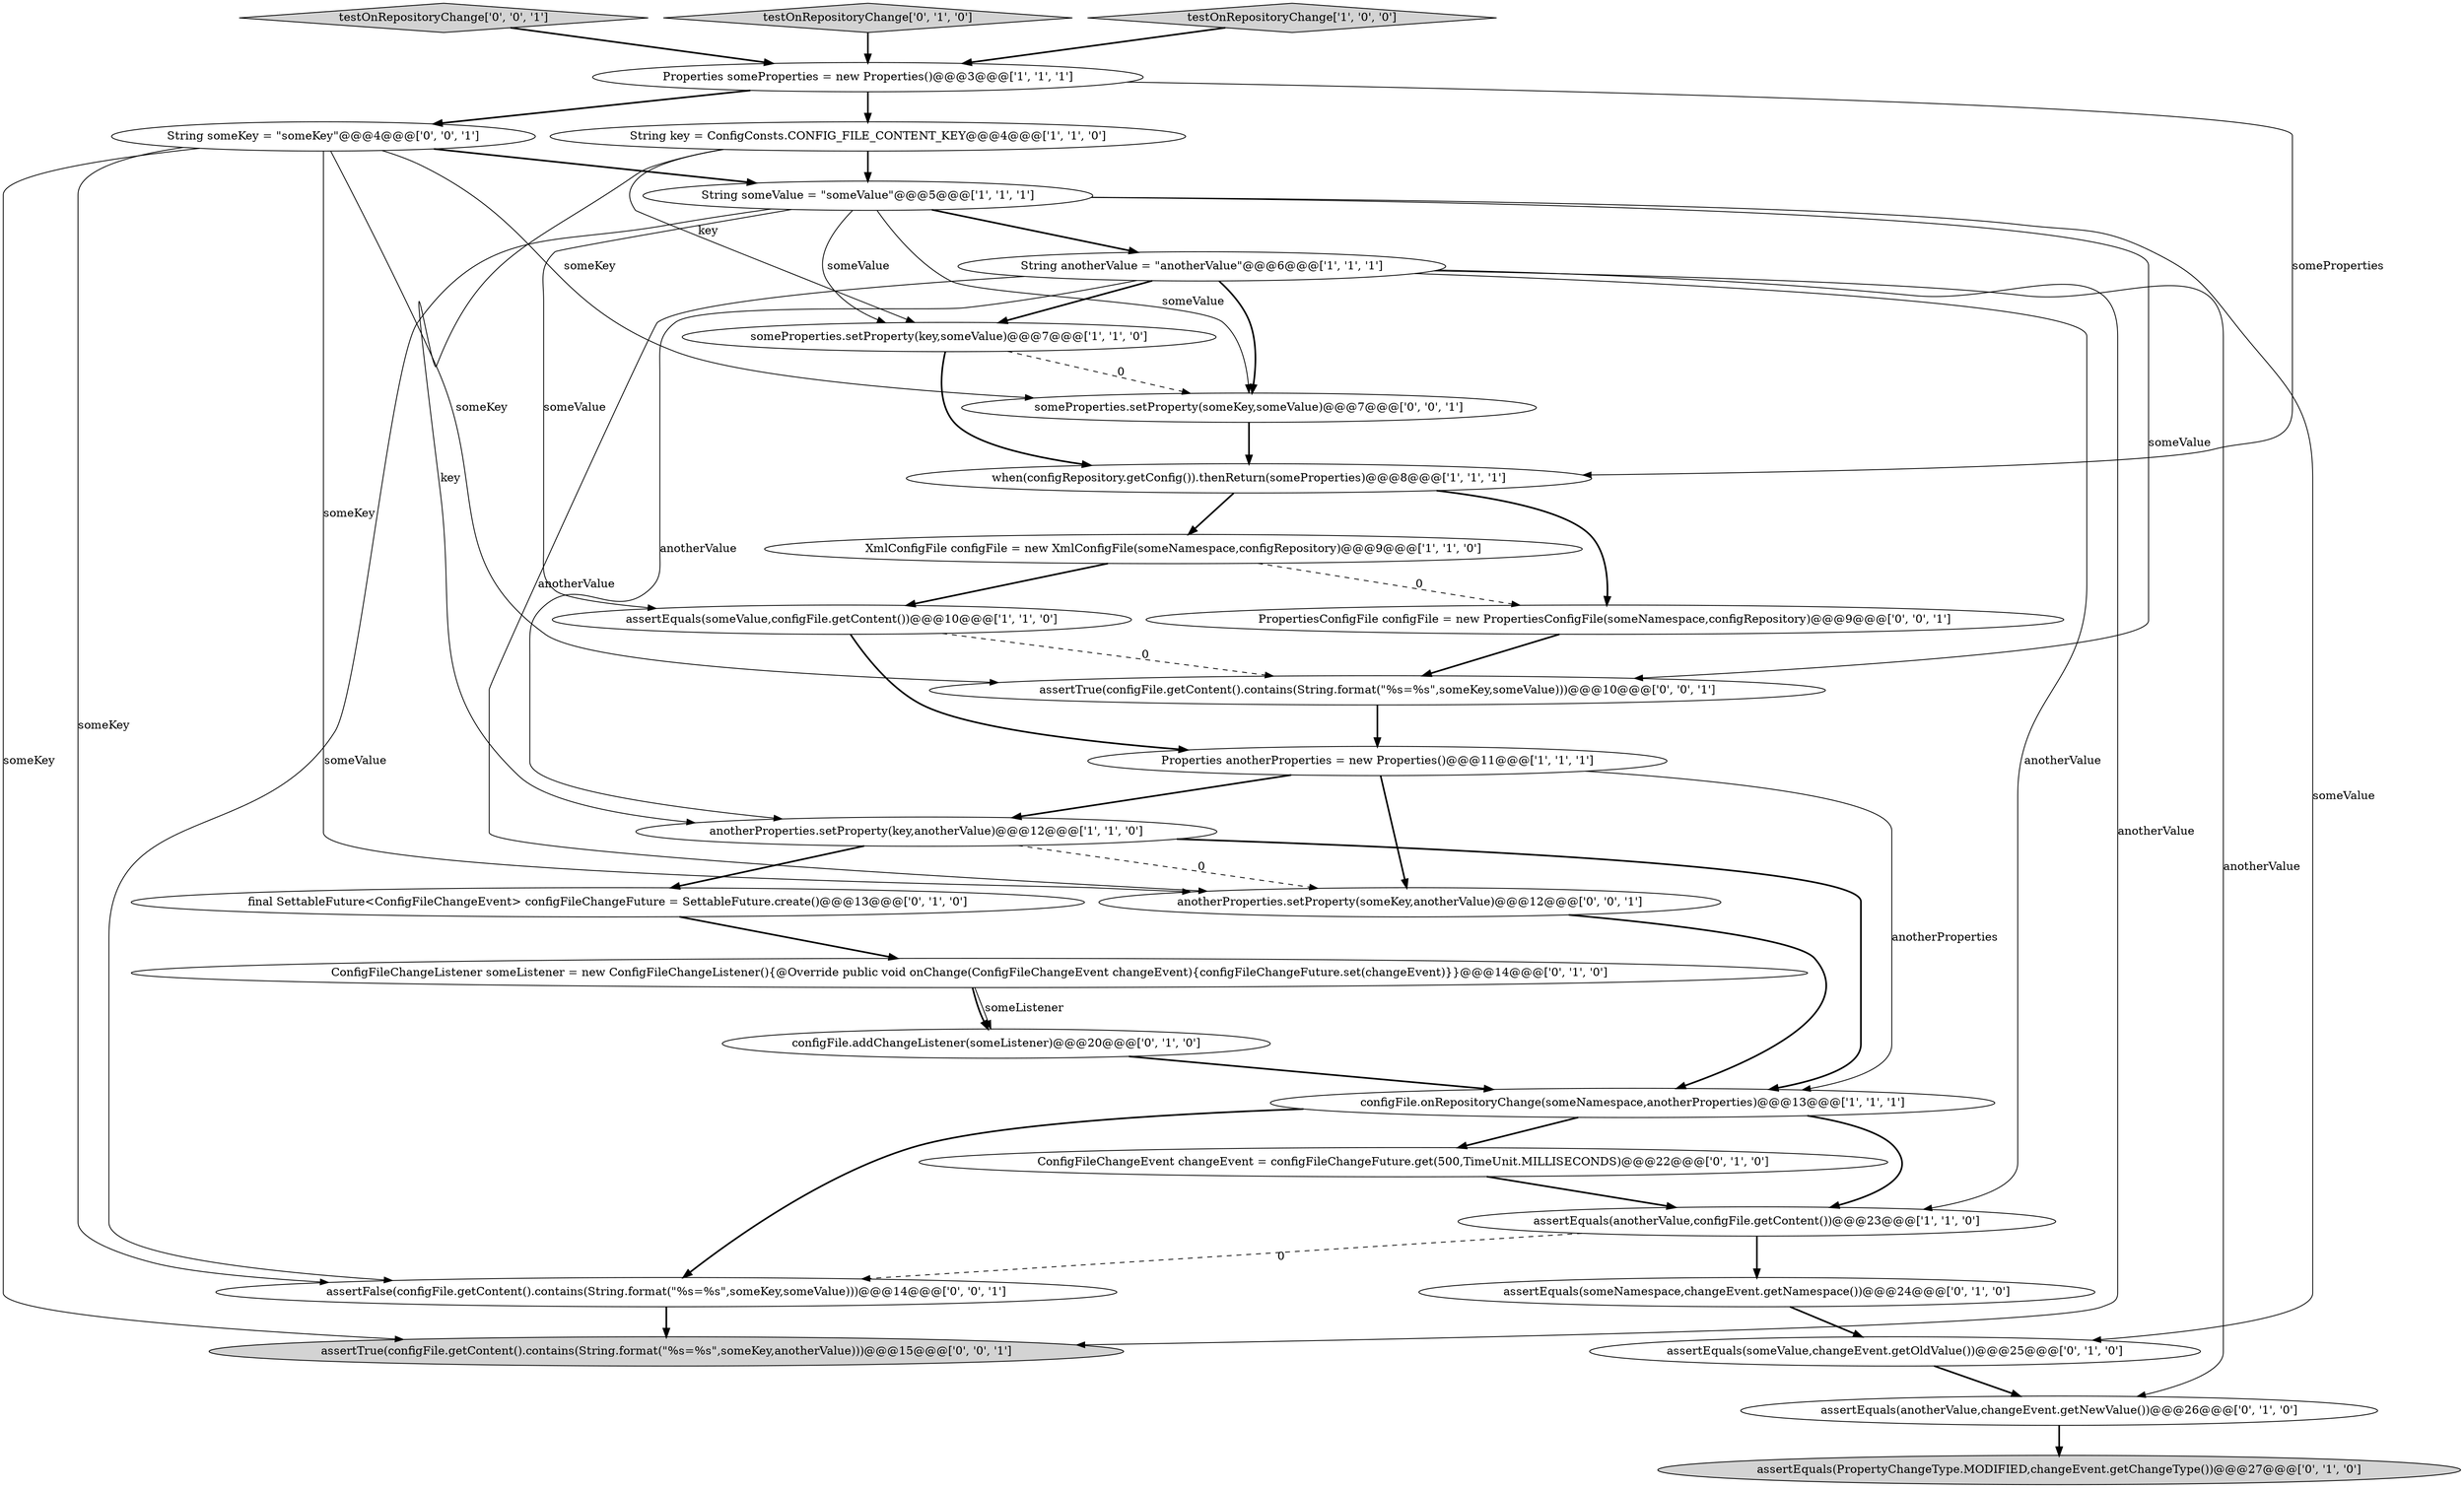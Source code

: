 digraph {
2 [style = filled, label = "String key = ConfigConsts.CONFIG_FILE_CONTENT_KEY@@@4@@@['1', '1', '0']", fillcolor = white, shape = ellipse image = "AAA0AAABBB1BBB"];
25 [style = filled, label = "String someKey = \"someKey\"@@@4@@@['0', '0', '1']", fillcolor = white, shape = ellipse image = "AAA0AAABBB3BBB"];
4 [style = filled, label = "assertEquals(someValue,configFile.getContent())@@@10@@@['1', '1', '0']", fillcolor = white, shape = ellipse image = "AAA0AAABBB1BBB"];
23 [style = filled, label = "assertTrue(configFile.getContent().contains(String.format(\"%s=%s\",someKey,anotherValue)))@@@15@@@['0', '0', '1']", fillcolor = lightgray, shape = ellipse image = "AAA0AAABBB3BBB"];
19 [style = filled, label = "configFile.addChangeListener(someListener)@@@20@@@['0', '1', '0']", fillcolor = white, shape = ellipse image = "AAA1AAABBB2BBB"];
17 [style = filled, label = "ConfigFileChangeListener someListener = new ConfigFileChangeListener(){@Override public void onChange(ConfigFileChangeEvent changeEvent){configFileChangeFuture.set(changeEvent)}}@@@14@@@['0', '1', '0']", fillcolor = white, shape = ellipse image = "AAA1AAABBB2BBB"];
29 [style = filled, label = "anotherProperties.setProperty(someKey,anotherValue)@@@12@@@['0', '0', '1']", fillcolor = white, shape = ellipse image = "AAA0AAABBB3BBB"];
24 [style = filled, label = "assertTrue(configFile.getContent().contains(String.format(\"%s=%s\",someKey,someValue)))@@@10@@@['0', '0', '1']", fillcolor = white, shape = ellipse image = "AAA0AAABBB3BBB"];
5 [style = filled, label = "String anotherValue = \"anotherValue\"@@@6@@@['1', '1', '1']", fillcolor = white, shape = ellipse image = "AAA0AAABBB1BBB"];
22 [style = filled, label = "testOnRepositoryChange['0', '0', '1']", fillcolor = lightgray, shape = diamond image = "AAA0AAABBB3BBB"];
26 [style = filled, label = "PropertiesConfigFile configFile = new PropertiesConfigFile(someNamespace,configRepository)@@@9@@@['0', '0', '1']", fillcolor = white, shape = ellipse image = "AAA0AAABBB3BBB"];
14 [style = filled, label = "assertEquals(PropertyChangeType.MODIFIED,changeEvent.getChangeType())@@@27@@@['0', '1', '0']", fillcolor = lightgray, shape = ellipse image = "AAA1AAABBB2BBB"];
10 [style = filled, label = "XmlConfigFile configFile = new XmlConfigFile(someNamespace,configRepository)@@@9@@@['1', '1', '0']", fillcolor = white, shape = ellipse image = "AAA0AAABBB1BBB"];
3 [style = filled, label = "Properties anotherProperties = new Properties()@@@11@@@['1', '1', '1']", fillcolor = white, shape = ellipse image = "AAA0AAABBB1BBB"];
7 [style = filled, label = "Properties someProperties = new Properties()@@@3@@@['1', '1', '1']", fillcolor = white, shape = ellipse image = "AAA0AAABBB1BBB"];
15 [style = filled, label = "ConfigFileChangeEvent changeEvent = configFileChangeFuture.get(500,TimeUnit.MILLISECONDS)@@@22@@@['0', '1', '0']", fillcolor = white, shape = ellipse image = "AAA1AAABBB2BBB"];
9 [style = filled, label = "assertEquals(anotherValue,configFile.getContent())@@@23@@@['1', '1', '0']", fillcolor = white, shape = ellipse image = "AAA0AAABBB1BBB"];
21 [style = filled, label = "assertEquals(someNamespace,changeEvent.getNamespace())@@@24@@@['0', '1', '0']", fillcolor = white, shape = ellipse image = "AAA1AAABBB2BBB"];
16 [style = filled, label = "testOnRepositoryChange['0', '1', '0']", fillcolor = lightgray, shape = diamond image = "AAA0AAABBB2BBB"];
20 [style = filled, label = "final SettableFuture<ConfigFileChangeEvent> configFileChangeFuture = SettableFuture.create()@@@13@@@['0', '1', '0']", fillcolor = white, shape = ellipse image = "AAA1AAABBB2BBB"];
12 [style = filled, label = "when(configRepository.getConfig()).thenReturn(someProperties)@@@8@@@['1', '1', '1']", fillcolor = white, shape = ellipse image = "AAA0AAABBB1BBB"];
1 [style = filled, label = "someProperties.setProperty(key,someValue)@@@7@@@['1', '1', '0']", fillcolor = white, shape = ellipse image = "AAA0AAABBB1BBB"];
0 [style = filled, label = "anotherProperties.setProperty(key,anotherValue)@@@12@@@['1', '1', '0']", fillcolor = white, shape = ellipse image = "AAA0AAABBB1BBB"];
27 [style = filled, label = "someProperties.setProperty(someKey,someValue)@@@7@@@['0', '0', '1']", fillcolor = white, shape = ellipse image = "AAA0AAABBB3BBB"];
13 [style = filled, label = "assertEquals(anotherValue,changeEvent.getNewValue())@@@26@@@['0', '1', '0']", fillcolor = white, shape = ellipse image = "AAA1AAABBB2BBB"];
6 [style = filled, label = "testOnRepositoryChange['1', '0', '0']", fillcolor = lightgray, shape = diamond image = "AAA0AAABBB1BBB"];
11 [style = filled, label = "configFile.onRepositoryChange(someNamespace,anotherProperties)@@@13@@@['1', '1', '1']", fillcolor = white, shape = ellipse image = "AAA0AAABBB1BBB"];
18 [style = filled, label = "assertEquals(someValue,changeEvent.getOldValue())@@@25@@@['0', '1', '0']", fillcolor = white, shape = ellipse image = "AAA1AAABBB2BBB"];
28 [style = filled, label = "assertFalse(configFile.getContent().contains(String.format(\"%s=%s\",someKey,someValue)))@@@14@@@['0', '0', '1']", fillcolor = white, shape = ellipse image = "AAA0AAABBB3BBB"];
8 [style = filled, label = "String someValue = \"someValue\"@@@5@@@['1', '1', '1']", fillcolor = white, shape = ellipse image = "AAA0AAABBB1BBB"];
3->29 [style = bold, label=""];
12->26 [style = bold, label=""];
26->24 [style = bold, label=""];
5->0 [style = solid, label="anotherValue"];
8->4 [style = solid, label="someValue"];
15->9 [style = bold, label=""];
8->5 [style = bold, label=""];
27->12 [style = bold, label=""];
0->29 [style = dashed, label="0"];
25->23 [style = solid, label="someKey"];
8->1 [style = solid, label="someValue"];
5->9 [style = solid, label="anotherValue"];
1->12 [style = bold, label=""];
17->19 [style = bold, label=""];
5->1 [style = bold, label=""];
18->13 [style = bold, label=""];
8->24 [style = solid, label="someValue"];
25->24 [style = solid, label="someKey"];
28->23 [style = bold, label=""];
11->9 [style = bold, label=""];
25->29 [style = solid, label="someKey"];
11->15 [style = bold, label=""];
9->21 [style = bold, label=""];
5->29 [style = solid, label="anotherValue"];
0->11 [style = bold, label=""];
2->8 [style = bold, label=""];
9->28 [style = dashed, label="0"];
12->10 [style = bold, label=""];
0->20 [style = bold, label=""];
7->12 [style = solid, label="someProperties"];
8->27 [style = solid, label="someValue"];
2->0 [style = solid, label="key"];
1->27 [style = dashed, label="0"];
19->11 [style = bold, label=""];
2->1 [style = solid, label="key"];
5->13 [style = solid, label="anotherValue"];
10->4 [style = bold, label=""];
21->18 [style = bold, label=""];
3->0 [style = bold, label=""];
22->7 [style = bold, label=""];
24->3 [style = bold, label=""];
5->27 [style = bold, label=""];
7->25 [style = bold, label=""];
20->17 [style = bold, label=""];
16->7 [style = bold, label=""];
25->8 [style = bold, label=""];
5->23 [style = solid, label="anotherValue"];
10->26 [style = dashed, label="0"];
25->27 [style = solid, label="someKey"];
25->28 [style = solid, label="someKey"];
8->18 [style = solid, label="someValue"];
6->7 [style = bold, label=""];
13->14 [style = bold, label=""];
11->28 [style = bold, label=""];
8->28 [style = solid, label="someValue"];
3->11 [style = solid, label="anotherProperties"];
4->3 [style = bold, label=""];
17->19 [style = solid, label="someListener"];
29->11 [style = bold, label=""];
4->24 [style = dashed, label="0"];
7->2 [style = bold, label=""];
}
